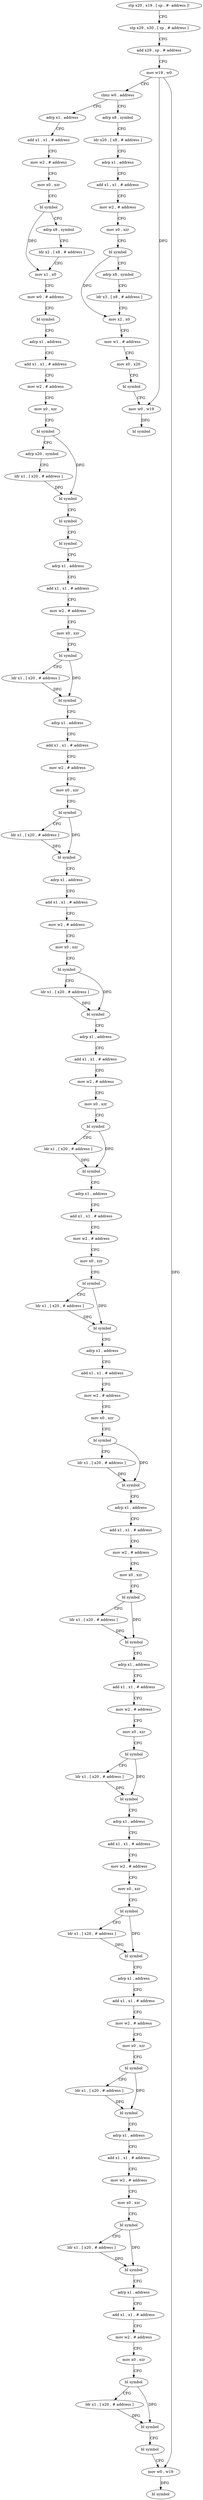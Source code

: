 digraph "func" {
"4201036" [label = "stp x20 , x19 , [ sp , #- address ]!" ]
"4201040" [label = "stp x29 , x30 , [ sp , # address ]" ]
"4201044" [label = "add x29 , sp , # address" ]
"4201048" [label = "mov w19 , w0" ]
"4201052" [label = "cbnz w0 , address" ]
"4201484" [label = "adrp x8 , symbol" ]
"4201056" [label = "adrp x1 , address" ]
"4201488" [label = "ldr x20 , [ x8 , # address ]" ]
"4201492" [label = "adrp x1 , address" ]
"4201496" [label = "add x1 , x1 , # address" ]
"4201500" [label = "mov w2 , # address" ]
"4201504" [label = "mov x0 , xzr" ]
"4201508" [label = "bl symbol" ]
"4201512" [label = "adrp x8 , symbol" ]
"4201516" [label = "ldr x3 , [ x8 , # address ]" ]
"4201520" [label = "mov x2 , x0" ]
"4201524" [label = "mov w1 , # address" ]
"4201528" [label = "mov x0 , x20" ]
"4201532" [label = "bl symbol" ]
"4201536" [label = "mov w0 , w19" ]
"4201540" [label = "bl symbol" ]
"4201060" [label = "add x1 , x1 , # address" ]
"4201064" [label = "mov w2 , # address" ]
"4201068" [label = "mov x0 , xzr" ]
"4201072" [label = "bl symbol" ]
"4201076" [label = "adrp x8 , symbol" ]
"4201080" [label = "ldr x2 , [ x8 , # address ]" ]
"4201084" [label = "mov x1 , x0" ]
"4201088" [label = "mov w0 , # address" ]
"4201092" [label = "bl symbol" ]
"4201096" [label = "adrp x1 , address" ]
"4201100" [label = "add x1 , x1 , # address" ]
"4201104" [label = "mov w2 , # address" ]
"4201108" [label = "mov x0 , xzr" ]
"4201112" [label = "bl symbol" ]
"4201116" [label = "adrp x20 , symbol" ]
"4201120" [label = "ldr x1 , [ x20 , # address ]" ]
"4201124" [label = "bl symbol" ]
"4201128" [label = "bl symbol" ]
"4201132" [label = "bl symbol" ]
"4201136" [label = "adrp x1 , address" ]
"4201140" [label = "add x1 , x1 , # address" ]
"4201144" [label = "mov w2 , # address" ]
"4201148" [label = "mov x0 , xzr" ]
"4201152" [label = "bl symbol" ]
"4201156" [label = "ldr x1 , [ x20 , # address ]" ]
"4201160" [label = "bl symbol" ]
"4201164" [label = "adrp x1 , address" ]
"4201168" [label = "add x1 , x1 , # address" ]
"4201172" [label = "mov w2 , # address" ]
"4201176" [label = "mov x0 , xzr" ]
"4201180" [label = "bl symbol" ]
"4201184" [label = "ldr x1 , [ x20 , # address ]" ]
"4201188" [label = "bl symbol" ]
"4201192" [label = "adrp x1 , address" ]
"4201196" [label = "add x1 , x1 , # address" ]
"4201200" [label = "mov w2 , # address" ]
"4201204" [label = "mov x0 , xzr" ]
"4201208" [label = "bl symbol" ]
"4201212" [label = "ldr x1 , [ x20 , # address ]" ]
"4201216" [label = "bl symbol" ]
"4201220" [label = "adrp x1 , address" ]
"4201224" [label = "add x1 , x1 , # address" ]
"4201228" [label = "mov w2 , # address" ]
"4201232" [label = "mov x0 , xzr" ]
"4201236" [label = "bl symbol" ]
"4201240" [label = "ldr x1 , [ x20 , # address ]" ]
"4201244" [label = "bl symbol" ]
"4201248" [label = "adrp x1 , address" ]
"4201252" [label = "add x1 , x1 , # address" ]
"4201256" [label = "mov w2 , # address" ]
"4201260" [label = "mov x0 , xzr" ]
"4201264" [label = "bl symbol" ]
"4201268" [label = "ldr x1 , [ x20 , # address ]" ]
"4201272" [label = "bl symbol" ]
"4201276" [label = "adrp x1 , address" ]
"4201280" [label = "add x1 , x1 , # address" ]
"4201284" [label = "mov w2 , # address" ]
"4201288" [label = "mov x0 , xzr" ]
"4201292" [label = "bl symbol" ]
"4201296" [label = "ldr x1 , [ x20 , # address ]" ]
"4201300" [label = "bl symbol" ]
"4201304" [label = "adrp x1 , address" ]
"4201308" [label = "add x1 , x1 , # address" ]
"4201312" [label = "mov w2 , # address" ]
"4201316" [label = "mov x0 , xzr" ]
"4201320" [label = "bl symbol" ]
"4201324" [label = "ldr x1 , [ x20 , # address ]" ]
"4201328" [label = "bl symbol" ]
"4201332" [label = "adrp x1 , address" ]
"4201336" [label = "add x1 , x1 , # address" ]
"4201340" [label = "mov w2 , # address" ]
"4201344" [label = "mov x0 , xzr" ]
"4201348" [label = "bl symbol" ]
"4201352" [label = "ldr x1 , [ x20 , # address ]" ]
"4201356" [label = "bl symbol" ]
"4201360" [label = "adrp x1 , address" ]
"4201364" [label = "add x1 , x1 , # address" ]
"4201368" [label = "mov w2 , # address" ]
"4201372" [label = "mov x0 , xzr" ]
"4201376" [label = "bl symbol" ]
"4201380" [label = "ldr x1 , [ x20 , # address ]" ]
"4201384" [label = "bl symbol" ]
"4201388" [label = "adrp x1 , address" ]
"4201392" [label = "add x1 , x1 , # address" ]
"4201396" [label = "mov w2 , # address" ]
"4201400" [label = "mov x0 , xzr" ]
"4201404" [label = "bl symbol" ]
"4201408" [label = "ldr x1 , [ x20 , # address ]" ]
"4201412" [label = "bl symbol" ]
"4201416" [label = "adrp x1 , address" ]
"4201420" [label = "add x1 , x1 , # address" ]
"4201424" [label = "mov w2 , # address" ]
"4201428" [label = "mov x0 , xzr" ]
"4201432" [label = "bl symbol" ]
"4201436" [label = "ldr x1 , [ x20 , # address ]" ]
"4201440" [label = "bl symbol" ]
"4201444" [label = "adrp x1 , address" ]
"4201448" [label = "add x1 , x1 , # address" ]
"4201452" [label = "mov w2 , # address" ]
"4201456" [label = "mov x0 , xzr" ]
"4201460" [label = "bl symbol" ]
"4201464" [label = "ldr x1 , [ x20 , # address ]" ]
"4201468" [label = "bl symbol" ]
"4201472" [label = "bl symbol" ]
"4201476" [label = "mov w0 , w19" ]
"4201480" [label = "bl symbol" ]
"4201036" -> "4201040" [ label = "CFG" ]
"4201040" -> "4201044" [ label = "CFG" ]
"4201044" -> "4201048" [ label = "CFG" ]
"4201048" -> "4201052" [ label = "CFG" ]
"4201048" -> "4201536" [ label = "DFG" ]
"4201048" -> "4201476" [ label = "DFG" ]
"4201052" -> "4201484" [ label = "CFG" ]
"4201052" -> "4201056" [ label = "CFG" ]
"4201484" -> "4201488" [ label = "CFG" ]
"4201056" -> "4201060" [ label = "CFG" ]
"4201488" -> "4201492" [ label = "CFG" ]
"4201492" -> "4201496" [ label = "CFG" ]
"4201496" -> "4201500" [ label = "CFG" ]
"4201500" -> "4201504" [ label = "CFG" ]
"4201504" -> "4201508" [ label = "CFG" ]
"4201508" -> "4201512" [ label = "CFG" ]
"4201508" -> "4201520" [ label = "DFG" ]
"4201512" -> "4201516" [ label = "CFG" ]
"4201516" -> "4201520" [ label = "CFG" ]
"4201520" -> "4201524" [ label = "CFG" ]
"4201524" -> "4201528" [ label = "CFG" ]
"4201528" -> "4201532" [ label = "CFG" ]
"4201532" -> "4201536" [ label = "CFG" ]
"4201536" -> "4201540" [ label = "DFG" ]
"4201060" -> "4201064" [ label = "CFG" ]
"4201064" -> "4201068" [ label = "CFG" ]
"4201068" -> "4201072" [ label = "CFG" ]
"4201072" -> "4201076" [ label = "CFG" ]
"4201072" -> "4201084" [ label = "DFG" ]
"4201076" -> "4201080" [ label = "CFG" ]
"4201080" -> "4201084" [ label = "CFG" ]
"4201084" -> "4201088" [ label = "CFG" ]
"4201088" -> "4201092" [ label = "CFG" ]
"4201092" -> "4201096" [ label = "CFG" ]
"4201096" -> "4201100" [ label = "CFG" ]
"4201100" -> "4201104" [ label = "CFG" ]
"4201104" -> "4201108" [ label = "CFG" ]
"4201108" -> "4201112" [ label = "CFG" ]
"4201112" -> "4201116" [ label = "CFG" ]
"4201112" -> "4201124" [ label = "DFG" ]
"4201116" -> "4201120" [ label = "CFG" ]
"4201120" -> "4201124" [ label = "DFG" ]
"4201124" -> "4201128" [ label = "CFG" ]
"4201128" -> "4201132" [ label = "CFG" ]
"4201132" -> "4201136" [ label = "CFG" ]
"4201136" -> "4201140" [ label = "CFG" ]
"4201140" -> "4201144" [ label = "CFG" ]
"4201144" -> "4201148" [ label = "CFG" ]
"4201148" -> "4201152" [ label = "CFG" ]
"4201152" -> "4201156" [ label = "CFG" ]
"4201152" -> "4201160" [ label = "DFG" ]
"4201156" -> "4201160" [ label = "DFG" ]
"4201160" -> "4201164" [ label = "CFG" ]
"4201164" -> "4201168" [ label = "CFG" ]
"4201168" -> "4201172" [ label = "CFG" ]
"4201172" -> "4201176" [ label = "CFG" ]
"4201176" -> "4201180" [ label = "CFG" ]
"4201180" -> "4201184" [ label = "CFG" ]
"4201180" -> "4201188" [ label = "DFG" ]
"4201184" -> "4201188" [ label = "DFG" ]
"4201188" -> "4201192" [ label = "CFG" ]
"4201192" -> "4201196" [ label = "CFG" ]
"4201196" -> "4201200" [ label = "CFG" ]
"4201200" -> "4201204" [ label = "CFG" ]
"4201204" -> "4201208" [ label = "CFG" ]
"4201208" -> "4201212" [ label = "CFG" ]
"4201208" -> "4201216" [ label = "DFG" ]
"4201212" -> "4201216" [ label = "DFG" ]
"4201216" -> "4201220" [ label = "CFG" ]
"4201220" -> "4201224" [ label = "CFG" ]
"4201224" -> "4201228" [ label = "CFG" ]
"4201228" -> "4201232" [ label = "CFG" ]
"4201232" -> "4201236" [ label = "CFG" ]
"4201236" -> "4201240" [ label = "CFG" ]
"4201236" -> "4201244" [ label = "DFG" ]
"4201240" -> "4201244" [ label = "DFG" ]
"4201244" -> "4201248" [ label = "CFG" ]
"4201248" -> "4201252" [ label = "CFG" ]
"4201252" -> "4201256" [ label = "CFG" ]
"4201256" -> "4201260" [ label = "CFG" ]
"4201260" -> "4201264" [ label = "CFG" ]
"4201264" -> "4201268" [ label = "CFG" ]
"4201264" -> "4201272" [ label = "DFG" ]
"4201268" -> "4201272" [ label = "DFG" ]
"4201272" -> "4201276" [ label = "CFG" ]
"4201276" -> "4201280" [ label = "CFG" ]
"4201280" -> "4201284" [ label = "CFG" ]
"4201284" -> "4201288" [ label = "CFG" ]
"4201288" -> "4201292" [ label = "CFG" ]
"4201292" -> "4201296" [ label = "CFG" ]
"4201292" -> "4201300" [ label = "DFG" ]
"4201296" -> "4201300" [ label = "DFG" ]
"4201300" -> "4201304" [ label = "CFG" ]
"4201304" -> "4201308" [ label = "CFG" ]
"4201308" -> "4201312" [ label = "CFG" ]
"4201312" -> "4201316" [ label = "CFG" ]
"4201316" -> "4201320" [ label = "CFG" ]
"4201320" -> "4201324" [ label = "CFG" ]
"4201320" -> "4201328" [ label = "DFG" ]
"4201324" -> "4201328" [ label = "DFG" ]
"4201328" -> "4201332" [ label = "CFG" ]
"4201332" -> "4201336" [ label = "CFG" ]
"4201336" -> "4201340" [ label = "CFG" ]
"4201340" -> "4201344" [ label = "CFG" ]
"4201344" -> "4201348" [ label = "CFG" ]
"4201348" -> "4201352" [ label = "CFG" ]
"4201348" -> "4201356" [ label = "DFG" ]
"4201352" -> "4201356" [ label = "DFG" ]
"4201356" -> "4201360" [ label = "CFG" ]
"4201360" -> "4201364" [ label = "CFG" ]
"4201364" -> "4201368" [ label = "CFG" ]
"4201368" -> "4201372" [ label = "CFG" ]
"4201372" -> "4201376" [ label = "CFG" ]
"4201376" -> "4201380" [ label = "CFG" ]
"4201376" -> "4201384" [ label = "DFG" ]
"4201380" -> "4201384" [ label = "DFG" ]
"4201384" -> "4201388" [ label = "CFG" ]
"4201388" -> "4201392" [ label = "CFG" ]
"4201392" -> "4201396" [ label = "CFG" ]
"4201396" -> "4201400" [ label = "CFG" ]
"4201400" -> "4201404" [ label = "CFG" ]
"4201404" -> "4201408" [ label = "CFG" ]
"4201404" -> "4201412" [ label = "DFG" ]
"4201408" -> "4201412" [ label = "DFG" ]
"4201412" -> "4201416" [ label = "CFG" ]
"4201416" -> "4201420" [ label = "CFG" ]
"4201420" -> "4201424" [ label = "CFG" ]
"4201424" -> "4201428" [ label = "CFG" ]
"4201428" -> "4201432" [ label = "CFG" ]
"4201432" -> "4201436" [ label = "CFG" ]
"4201432" -> "4201440" [ label = "DFG" ]
"4201436" -> "4201440" [ label = "DFG" ]
"4201440" -> "4201444" [ label = "CFG" ]
"4201444" -> "4201448" [ label = "CFG" ]
"4201448" -> "4201452" [ label = "CFG" ]
"4201452" -> "4201456" [ label = "CFG" ]
"4201456" -> "4201460" [ label = "CFG" ]
"4201460" -> "4201464" [ label = "CFG" ]
"4201460" -> "4201468" [ label = "DFG" ]
"4201464" -> "4201468" [ label = "DFG" ]
"4201468" -> "4201472" [ label = "CFG" ]
"4201472" -> "4201476" [ label = "CFG" ]
"4201476" -> "4201480" [ label = "DFG" ]
}
